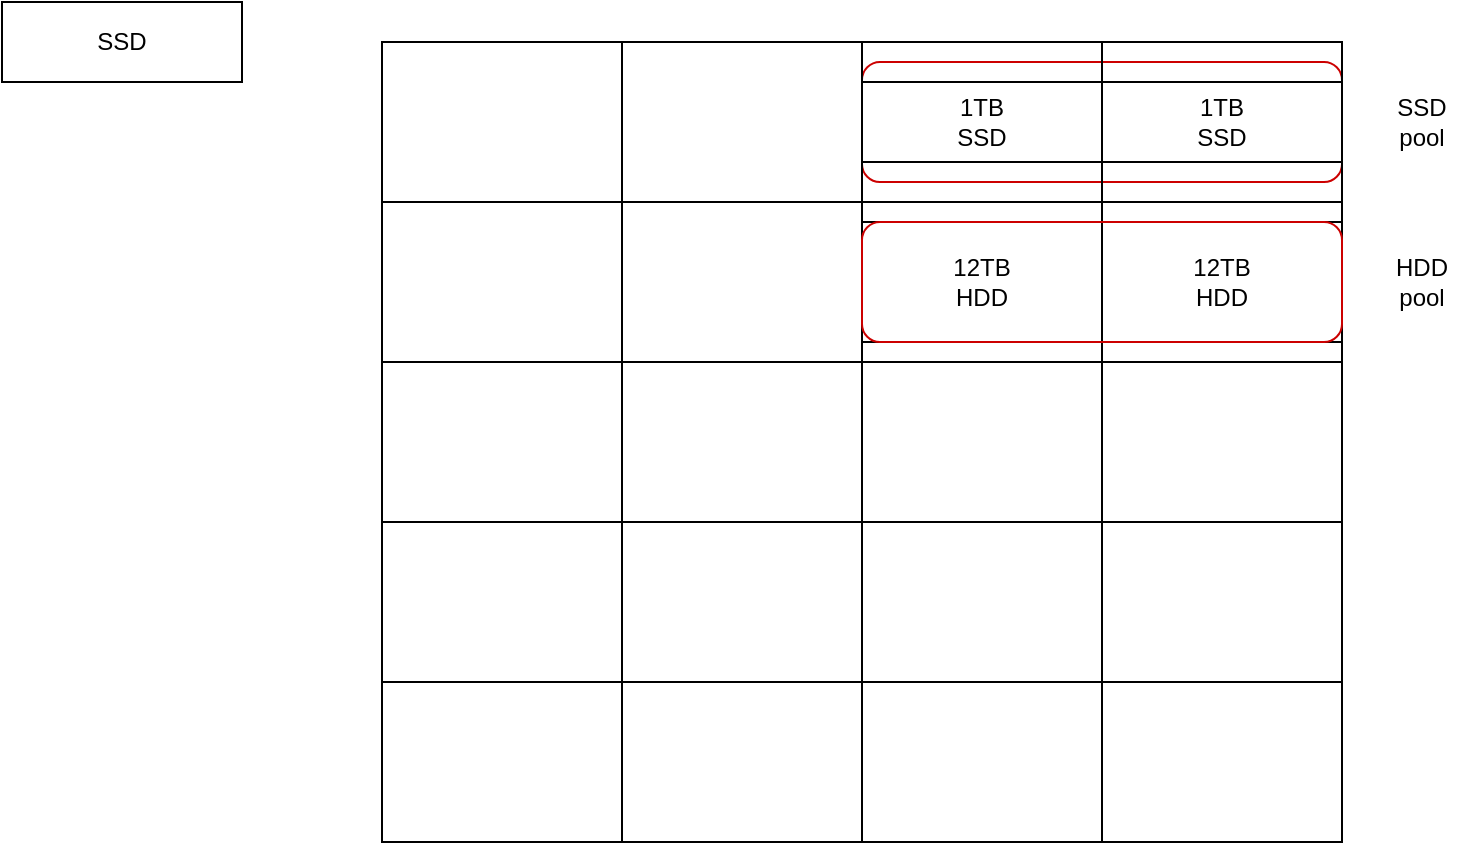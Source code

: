<mxfile version="12.1.7" type="device" pages="2"><diagram id="VoyEtSfOy9PsE53-NKTa" name="Page-1"><mxGraphModel dx="1186" dy="600" grid="1" gridSize="10" guides="1" tooltips="1" connect="1" arrows="1" fold="1" page="1" pageScale="1" pageWidth="1169" pageHeight="827" math="0" shadow="0"><root><mxCell id="0"/><mxCell id="1" parent="0"/><mxCell id="vmpqfX9vSCm0trooNmCG-24" value="" style="group" vertex="1" connectable="0" parent="1"><mxGeometry x="240" y="200" width="480" height="400" as="geometry"/></mxCell><mxCell id="vmpqfX9vSCm0trooNmCG-28" value="" style="rounded=1;whiteSpace=wrap;html=1;strokeColor=#CC0000;" vertex="1" parent="vmpqfX9vSCm0trooNmCG-24"><mxGeometry x="240" y="10" width="240" height="60" as="geometry"/></mxCell><mxCell id="vmpqfX9vSCm0trooNmCG-21" value="" style="rounded=0;whiteSpace=wrap;html=1;fillColor=none;" vertex="1" parent="vmpqfX9vSCm0trooNmCG-24"><mxGeometry x="360" width="120" height="80" as="geometry"/></mxCell><mxCell id="vmpqfX9vSCm0trooNmCG-26" value="1TB&lt;br&gt;SSD" style="rounded=0;whiteSpace=wrap;html=1;" vertex="1" parent="vmpqfX9vSCm0trooNmCG-24"><mxGeometry x="360" y="20" width="120" height="40" as="geometry"/></mxCell><mxCell id="vmpqfX9vSCm0trooNmCG-27" value="1TB&lt;br&gt;SSD" style="rounded=0;whiteSpace=wrap;html=1;" vertex="1" parent="vmpqfX9vSCm0trooNmCG-24"><mxGeometry x="240" y="20" width="120" height="40" as="geometry"/></mxCell><mxCell id="vmpqfX9vSCm0trooNmCG-6" value="" style="rounded=0;whiteSpace=wrap;html=1;fillColor=none;" vertex="1" parent="vmpqfX9vSCm0trooNmCG-24"><mxGeometry y="160" width="120" height="80" as="geometry"/></mxCell><mxCell id="vmpqfX9vSCm0trooNmCG-5" value="" style="rounded=0;whiteSpace=wrap;html=1;fillColor=none;" vertex="1" parent="vmpqfX9vSCm0trooNmCG-24"><mxGeometry y="80" width="120" height="80" as="geometry"/></mxCell><mxCell id="vmpqfX9vSCm0trooNmCG-4" value="" style="rounded=0;whiteSpace=wrap;html=1;fillColor=none;" vertex="1" parent="vmpqfX9vSCm0trooNmCG-24"><mxGeometry width="120" height="80" as="geometry"/></mxCell><mxCell id="vmpqfX9vSCm0trooNmCG-7" value="" style="rounded=0;whiteSpace=wrap;html=1;fillColor=none;" vertex="1" parent="vmpqfX9vSCm0trooNmCG-24"><mxGeometry y="240" width="120" height="80" as="geometry"/></mxCell><mxCell id="vmpqfX9vSCm0trooNmCG-8" value="" style="rounded=0;whiteSpace=wrap;html=1;fillColor=none;" vertex="1" parent="vmpqfX9vSCm0trooNmCG-24"><mxGeometry y="320" width="120" height="80" as="geometry"/></mxCell><mxCell id="vmpqfX9vSCm0trooNmCG-9" value="" style="rounded=0;whiteSpace=wrap;html=1;fillColor=none;" vertex="1" parent="vmpqfX9vSCm0trooNmCG-24"><mxGeometry x="120" y="160" width="120" height="80" as="geometry"/></mxCell><mxCell id="vmpqfX9vSCm0trooNmCG-10" value="" style="rounded=0;whiteSpace=wrap;html=1;fillColor=none;" vertex="1" parent="vmpqfX9vSCm0trooNmCG-24"><mxGeometry x="120" y="80" width="120" height="80" as="geometry"/></mxCell><mxCell id="vmpqfX9vSCm0trooNmCG-11" value="" style="rounded=0;whiteSpace=wrap;html=1;fillColor=none;" vertex="1" parent="vmpqfX9vSCm0trooNmCG-24"><mxGeometry x="120" width="120" height="80" as="geometry"/></mxCell><mxCell id="vmpqfX9vSCm0trooNmCG-12" value="" style="rounded=0;whiteSpace=wrap;html=1;fillColor=none;" vertex="1" parent="vmpqfX9vSCm0trooNmCG-24"><mxGeometry x="120" y="240" width="120" height="80" as="geometry"/></mxCell><mxCell id="vmpqfX9vSCm0trooNmCG-13" value="" style="rounded=0;whiteSpace=wrap;html=1;fillColor=none;" vertex="1" parent="vmpqfX9vSCm0trooNmCG-24"><mxGeometry x="120" y="320" width="120" height="80" as="geometry"/></mxCell><mxCell id="vmpqfX9vSCm0trooNmCG-14" value="" style="rounded=0;whiteSpace=wrap;html=1;fillColor=none;" vertex="1" parent="vmpqfX9vSCm0trooNmCG-24"><mxGeometry x="240" y="160" width="120" height="80" as="geometry"/></mxCell><mxCell id="vmpqfX9vSCm0trooNmCG-15" value="" style="rounded=0;whiteSpace=wrap;html=1;fillColor=none;" vertex="1" parent="vmpqfX9vSCm0trooNmCG-24"><mxGeometry x="240" y="80" width="120" height="80" as="geometry"/></mxCell><mxCell id="vmpqfX9vSCm0trooNmCG-16" value="" style="rounded=0;whiteSpace=wrap;html=1;fillColor=none;" vertex="1" parent="vmpqfX9vSCm0trooNmCG-24"><mxGeometry x="240" width="120" height="80" as="geometry"/></mxCell><mxCell id="vmpqfX9vSCm0trooNmCG-17" value="" style="rounded=0;whiteSpace=wrap;html=1;fillColor=none;" vertex="1" parent="vmpqfX9vSCm0trooNmCG-24"><mxGeometry x="240" y="240" width="120" height="80" as="geometry"/></mxCell><mxCell id="vmpqfX9vSCm0trooNmCG-18" value="" style="rounded=0;whiteSpace=wrap;html=1;fillColor=none;" vertex="1" parent="vmpqfX9vSCm0trooNmCG-24"><mxGeometry x="240" y="320" width="120" height="80" as="geometry"/></mxCell><mxCell id="vmpqfX9vSCm0trooNmCG-19" value="" style="rounded=0;whiteSpace=wrap;html=1;fillColor=none;" vertex="1" parent="vmpqfX9vSCm0trooNmCG-24"><mxGeometry x="360" y="160" width="120" height="80" as="geometry"/></mxCell><mxCell id="vmpqfX9vSCm0trooNmCG-20" value="" style="rounded=0;whiteSpace=wrap;html=1;fillColor=none;" vertex="1" parent="vmpqfX9vSCm0trooNmCG-24"><mxGeometry x="360" y="80" width="120" height="80" as="geometry"/></mxCell><mxCell id="vmpqfX9vSCm0trooNmCG-22" value="" style="rounded=0;whiteSpace=wrap;html=1;fillColor=none;" vertex="1" parent="vmpqfX9vSCm0trooNmCG-24"><mxGeometry x="360" y="240" width="120" height="80" as="geometry"/></mxCell><mxCell id="vmpqfX9vSCm0trooNmCG-23" value="" style="rounded=0;whiteSpace=wrap;html=1;fillColor=none;" vertex="1" parent="vmpqfX9vSCm0trooNmCG-24"><mxGeometry x="360" y="320" width="120" height="80" as="geometry"/></mxCell><mxCell id="vmpqfX9vSCm0trooNmCG-1" value="12TB&lt;br&gt;HDD" style="rounded=0;whiteSpace=wrap;html=1;" vertex="1" parent="vmpqfX9vSCm0trooNmCG-24"><mxGeometry x="360" y="90" width="120" height="60" as="geometry"/></mxCell><mxCell id="vmpqfX9vSCm0trooNmCG-25" value="12TB&lt;br&gt;HDD" style="rounded=0;whiteSpace=wrap;html=1;" vertex="1" parent="vmpqfX9vSCm0trooNmCG-24"><mxGeometry x="240" y="90" width="120" height="60" as="geometry"/></mxCell><mxCell id="vmpqfX9vSCm0trooNmCG-30" value="" style="rounded=1;whiteSpace=wrap;html=1;strokeColor=#CC0000;fillColor=none;" vertex="1" parent="vmpqfX9vSCm0trooNmCG-24"><mxGeometry x="240" y="90" width="240" height="60" as="geometry"/></mxCell><mxCell id="vmpqfX9vSCm0trooNmCG-2" value="SSD" style="rounded=0;whiteSpace=wrap;html=1;" vertex="1" parent="1"><mxGeometry x="50" y="180" width="120" height="40" as="geometry"/></mxCell><mxCell id="vmpqfX9vSCm0trooNmCG-29" value="SSD pool" style="text;html=1;strokeColor=none;fillColor=none;align=center;verticalAlign=middle;whiteSpace=wrap;rounded=0;" vertex="1" parent="1"><mxGeometry x="740" y="230" width="40" height="20" as="geometry"/></mxCell><mxCell id="vmpqfX9vSCm0trooNmCG-31" value="HDD&lt;br&gt;pool" style="text;html=1;strokeColor=none;fillColor=none;align=center;verticalAlign=middle;whiteSpace=wrap;rounded=0;" vertex="1" parent="1"><mxGeometry x="740" y="310" width="40" height="20" as="geometry"/></mxCell></root></mxGraphModel></diagram><diagram id="G8FBTnvCaF4tL06yz4Dg" name="Page-2"><mxGraphModel dx="946" dy="600" grid="1" gridSize="10" guides="1" tooltips="1" connect="1" arrows="1" fold="1" page="1" pageScale="1" pageWidth="1169" pageHeight="827" math="0" shadow="0"><root><mxCell id="YpWmb_4Wy-ZwROY1f-hA-0"/><mxCell id="YpWmb_4Wy-ZwROY1f-hA-1" parent="YpWmb_4Wy-ZwROY1f-hA-0"/><mxCell id="YpWmb_4Wy-ZwROY1f-hA-2" value="/mnt" style="text;html=1;strokeColor=none;fillColor=none;align=right;verticalAlign=middle;whiteSpace=wrap;rounded=0;fontFamily=Impact;fontSize=14;" vertex="1" parent="YpWmb_4Wy-ZwROY1f-hA-1"><mxGeometry x="400" y="200" width="40" height="20" as="geometry"/></mxCell><mxCell id="YpWmb_4Wy-ZwROY1f-hA-3" value="/local" style="text;html=1;strokeColor=none;fillColor=none;align=left;verticalAlign=middle;whiteSpace=wrap;rounded=0;fontFamily=Impact;fontSize=14;" vertex="1" parent="YpWmb_4Wy-ZwROY1f-hA-1"><mxGeometry x="440" y="160" width="80" height="20" as="geometry"/></mxCell><mxCell id="YpWmb_4Wy-ZwROY1f-hA-4" value="/cluster" style="text;html=1;strokeColor=none;fillColor=none;align=left;verticalAlign=middle;whiteSpace=wrap;rounded=0;fontFamily=Impact;fontSize=14;" vertex="1" parent="YpWmb_4Wy-ZwROY1f-hA-1"><mxGeometry x="440" y="200" width="80" height="20" as="geometry"/></mxCell><mxCell id="YpWmb_4Wy-ZwROY1f-hA-5" value="/remote" style="text;html=1;strokeColor=none;fillColor=none;align=left;verticalAlign=middle;whiteSpace=wrap;rounded=0;fontFamily=Impact;fontSize=14;" vertex="1" parent="YpWmb_4Wy-ZwROY1f-hA-1"><mxGeometry x="440" y="240" width="80" height="20" as="geometry"/></mxCell><mxCell id="YpWmb_4Wy-ZwROY1f-hA-8" value="Local disk, whatever is free on OS or equivalent. Used first. Transient storage and cache." style="text;html=1;strokeColor=none;fillColor=none;align=left;verticalAlign=top;whiteSpace=wrap;rounded=0;fontFamily=Helvetica;fontSize=10;labelPosition=center;verticalLabelPosition=middle;" vertex="1" parent="YpWmb_4Wy-ZwROY1f-hA-1"><mxGeometry x="520" y="160" width="240" height="40" as="geometry"/></mxCell><mxCell id="YpWmb_4Wy-ZwROY1f-hA-9" value="CephFS mapped from EC pool with SSD cache tier. Written through to here from local. Permanent storage." style="text;html=1;strokeColor=none;fillColor=none;align=left;verticalAlign=middle;whiteSpace=wrap;rounded=0;fontFamily=Helvetica;fontSize=10;labelPosition=center;verticalLabelPosition=middle;" vertex="1" parent="YpWmb_4Wy-ZwROY1f-hA-1"><mxGeometry x="520" y="200" width="240" height="40" as="geometry"/></mxCell><mxCell id="YpWmb_4Wy-ZwROY1f-hA-10" value="rclone encrypted remote (google drive)" style="text;html=1;strokeColor=none;fillColor=none;align=left;verticalAlign=top;whiteSpace=wrap;rounded=0;fontFamily=Helvetica;fontSize=10;labelPosition=center;verticalLabelPosition=middle;" vertex="1" parent="YpWmb_4Wy-ZwROY1f-hA-1"><mxGeometry x="520" y="240" width="240" height="40" as="geometry"/></mxCell><mxCell id="YpWmb_4Wy-ZwROY1f-hA-11" value="kube-rclone" style="text;html=1;strokeColor=none;fillColor=none;align=left;verticalAlign=top;whiteSpace=wrap;rounded=0;fontFamily=Impact;fontSize=14;fontColor=#878787;" vertex="1" parent="YpWmb_4Wy-ZwROY1f-hA-1"><mxGeometry x="760" y="240" width="120" height="40" as="geometry"/></mxCell><mxCell id="YpWmb_4Wy-ZwROY1f-hA-12" value="saracen9/ceph-mount" style="text;html=1;strokeColor=none;fillColor=none;align=left;verticalAlign=top;whiteSpace=wrap;rounded=0;fontFamily=Impact;fontSize=14;fontColor=#878787;" vertex="1" parent="YpWmb_4Wy-ZwROY1f-hA-1"><mxGeometry x="760" y="200" width="120" height="40" as="geometry"/></mxCell><mxCell id="YpWmb_4Wy-ZwROY1f-hA-13" value="n/a" style="text;html=1;strokeColor=none;fillColor=none;align=left;verticalAlign=top;whiteSpace=wrap;rounded=0;fontFamily=Impact;fontSize=14;fontColor=#878787;" vertex="1" parent="YpWmb_4Wy-ZwROY1f-hA-1"><mxGeometry x="760" y="160" width="120" height="40" as="geometry"/></mxCell><mxCell id="YpWmb_4Wy-ZwROY1f-hA-14" value="/unionfs" style="text;html=1;strokeColor=none;fillColor=none;align=left;verticalAlign=middle;whiteSpace=wrap;rounded=0;fontFamily=Impact;fontSize=14;" vertex="1" parent="YpWmb_4Wy-ZwROY1f-hA-1"><mxGeometry x="440" y="280" width="80" height="20" as="geometry"/></mxCell><mxCell id="YpWmb_4Wy-ZwROY1f-hA-15" value="Merged filesystem based on combination of above. Contains lifecycle policy." style="text;html=1;strokeColor=none;fillColor=none;align=left;verticalAlign=top;whiteSpace=wrap;rounded=0;fontFamily=Helvetica;fontSize=10;labelPosition=center;verticalLabelPosition=middle;" vertex="1" parent="YpWmb_4Wy-ZwROY1f-hA-1"><mxGeometry x="520" y="280" width="240" height="40" as="geometry"/></mxCell><mxCell id="YpWmb_4Wy-ZwROY1f-hA-16" value="saracen9/mergerfs" style="text;html=1;strokeColor=none;fillColor=none;align=left;verticalAlign=top;whiteSpace=wrap;rounded=0;fontFamily=Impact;fontSize=14;fontColor=#878787;" vertex="1" parent="YpWmb_4Wy-ZwROY1f-hA-1"><mxGeometry x="760" y="280" width="120" height="40" as="geometry"/></mxCell></root></mxGraphModel></diagram></mxfile>